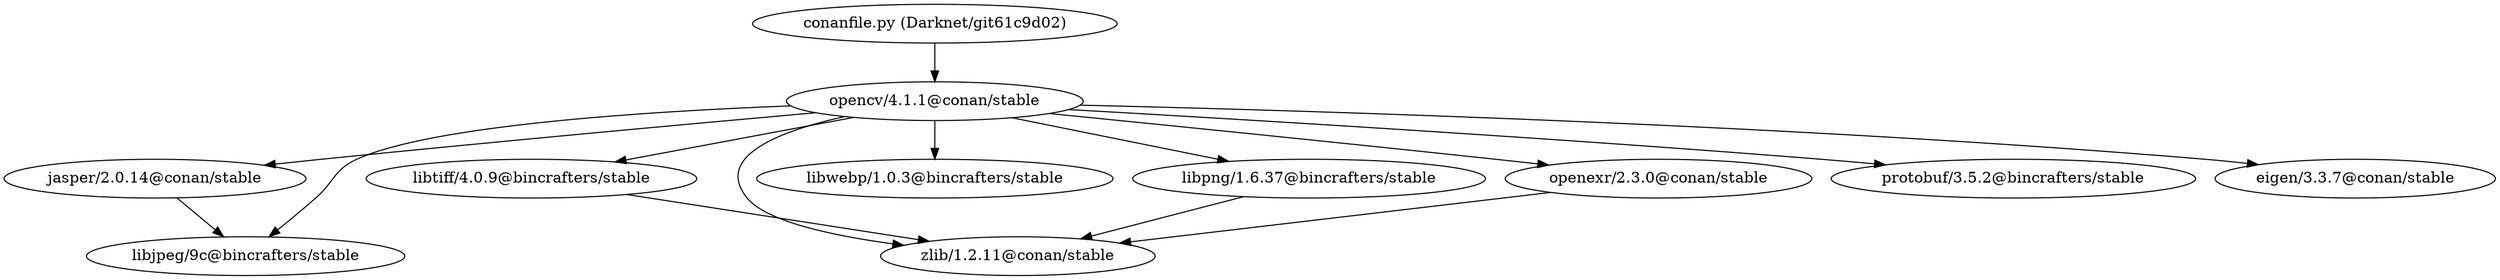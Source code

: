 digraph {
    "libtiff/4.0.9@bincrafters/stable" -> {"zlib/1.2.11@conan/stable"}
    "jasper/2.0.14@conan/stable" -> {"libjpeg/9c@bincrafters/stable"}
    "opencv/4.1.1@conan/stable" -> {"zlib/1.2.11@conan/stable" "libjpeg/9c@bincrafters/stable" "libtiff/4.0.9@bincrafters/stable" "libwebp/1.0.3@bincrafters/stable" "libpng/1.6.37@bincrafters/stable" "jasper/2.0.14@conan/stable" "openexr/2.3.0@conan/stable" "protobuf/3.5.2@bincrafters/stable" "eigen/3.3.7@conan/stable"}
    "libpng/1.6.37@bincrafters/stable" -> {"zlib/1.2.11@conan/stable"}
    "openexr/2.3.0@conan/stable" -> {"zlib/1.2.11@conan/stable"}
    "conanfile.py (Darknet/git61c9d02)" -> {"opencv/4.1.1@conan/stable"}
}
